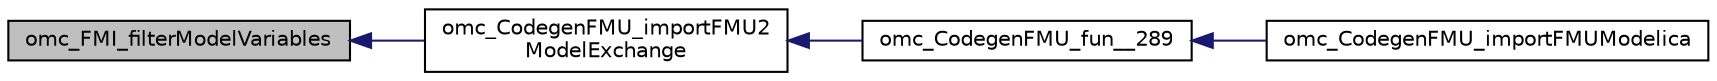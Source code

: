 digraph "omc_FMI_filterModelVariables"
{
  edge [fontname="Helvetica",fontsize="10",labelfontname="Helvetica",labelfontsize="10"];
  node [fontname="Helvetica",fontsize="10",shape=record];
  rankdir="LR";
  Node50 [label="omc_FMI_filterModelVariables",height=0.2,width=0.4,color="black", fillcolor="grey75", style="filled", fontcolor="black"];
  Node50 -> Node51 [dir="back",color="midnightblue",fontsize="10",style="solid",fontname="Helvetica"];
  Node51 [label="omc_CodegenFMU_importFMU2\lModelExchange",height=0.2,width=0.4,color="black", fillcolor="white", style="filled",URL="$d8/da1/_codegen_f_m_u_8h.html#a9c10dfed951223d75b781673595084a5"];
  Node51 -> Node52 [dir="back",color="midnightblue",fontsize="10",style="solid",fontname="Helvetica"];
  Node52 [label="omc_CodegenFMU_fun__289",height=0.2,width=0.4,color="black", fillcolor="white", style="filled",URL="$de/dab/_codegen_f_m_u_8c.html#ae11778aeb619ab99091feb74098fb07f"];
  Node52 -> Node53 [dir="back",color="midnightblue",fontsize="10",style="solid",fontname="Helvetica"];
  Node53 [label="omc_CodegenFMU_importFMUModelica",height=0.2,width=0.4,color="black", fillcolor="white", style="filled",URL="$d8/da1/_codegen_f_m_u_8h.html#a53f2776182fb400adfd414165f662fcd"];
}
